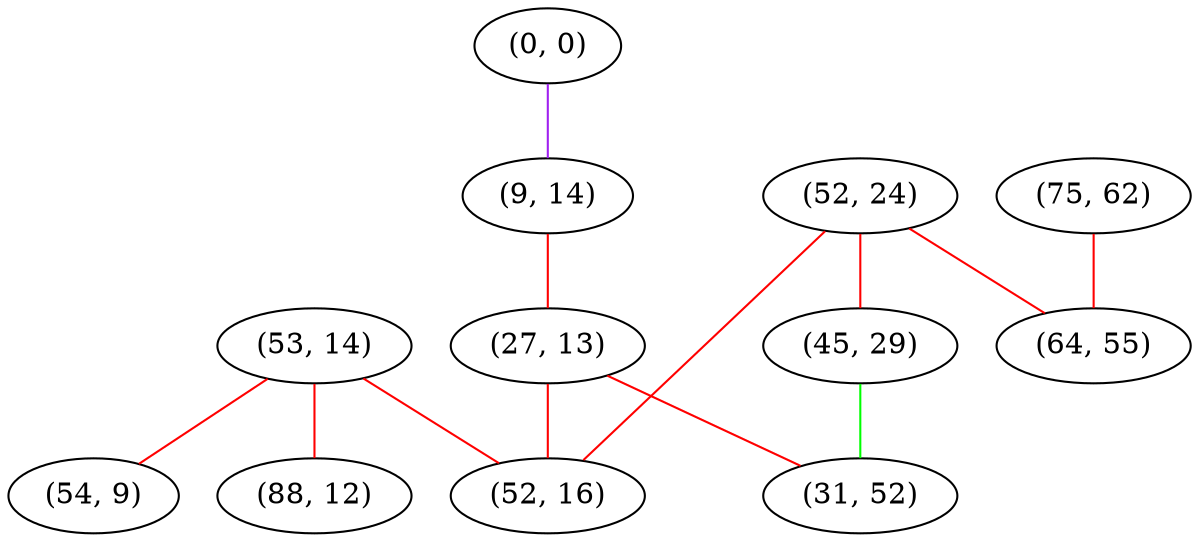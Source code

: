 graph "" {
"(53, 14)";
"(0, 0)";
"(9, 14)";
"(75, 62)";
"(52, 24)";
"(27, 13)";
"(54, 9)";
"(45, 29)";
"(88, 12)";
"(31, 52)";
"(64, 55)";
"(52, 16)";
"(53, 14)" -- "(54, 9)"  [color=red, key=0, weight=1];
"(53, 14)" -- "(88, 12)"  [color=red, key=0, weight=1];
"(53, 14)" -- "(52, 16)"  [color=red, key=0, weight=1];
"(0, 0)" -- "(9, 14)"  [color=purple, key=0, weight=4];
"(9, 14)" -- "(27, 13)"  [color=red, key=0, weight=1];
"(75, 62)" -- "(64, 55)"  [color=red, key=0, weight=1];
"(52, 24)" -- "(45, 29)"  [color=red, key=0, weight=1];
"(52, 24)" -- "(64, 55)"  [color=red, key=0, weight=1];
"(52, 24)" -- "(52, 16)"  [color=red, key=0, weight=1];
"(27, 13)" -- "(31, 52)"  [color=red, key=0, weight=1];
"(27, 13)" -- "(52, 16)"  [color=red, key=0, weight=1];
"(45, 29)" -- "(31, 52)"  [color=green, key=0, weight=2];
}
